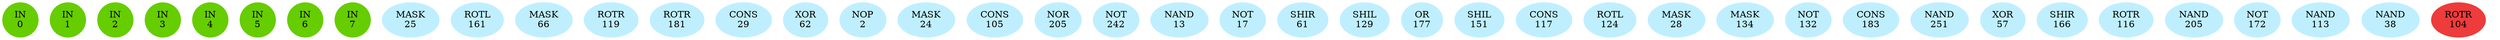 graph EACircuit {
rankdir=BT;
ranksep=0.75;
ordering=out;
splines=polyline;
node [style=filled, color=lightblue2];

{ rank=same;
node [color=chartreuse3];
"-1_0"[label="IN\n0"];
node [color=chartreuse3];
"-1_1"[label="IN\n1"];
node [color=chartreuse3];
"-1_2"[label="IN\n2"];
node [color=chartreuse3];
"-1_3"[label="IN\n3"];
node [color=chartreuse3];
"-1_4"[label="IN\n4"];
node [color=chartreuse3];
"-1_5"[label="IN\n5"];
node [color=chartreuse3];
"-1_6"[label="IN\n6"];
node [color=chartreuse3];
"-1_7"[label="IN\n7"];
}
{ rank=same;
node [color=lightblue1];
"0_0"[label="MASK\n25"];
node [color=lightblue1];
"0_1"[label="ROTL\n161"];
node [color=lightblue1];
"0_2"[label="MASK\n66"];
node [color=lightblue1];
"0_3"[label="ROTR\n119"];
node [color=lightblue1];
"0_4"[label="ROTR\n181"];
node [color=lightblue1];
"0_5"[label="CONS\n29"];
node [color=lightblue1];
"0_6"[label="XOR\n62"];
node [color=lightblue1];
"0_7"[label="NOP\n2"];
}
{ rank=same;
node [color=lightblue1];
"1_0"[label="MASK\n24"];
node [color=lightblue1];
"1_1"[label="CONS\n105"];
node [color=lightblue1];
"1_2"[label="NOR\n205"];
node [color=lightblue1];
"1_3"[label="NOT\n242"];
node [color=lightblue1];
"1_4"[label="NAND\n13"];
node [color=lightblue1];
"1_5"[label="NOT\n17"];
node [color=lightblue1];
"1_6"[label="SHIR\n61"];
node [color=lightblue1];
"1_7"[label="SHIL\n129"];
}
{ rank=same;
node [color=lightblue1];
"2_0"[label="OR\n177"];
node [color=lightblue1];
"2_1"[label="SHIL\n151"];
node [color=lightblue1];
"2_2"[label="CONS\n117"];
node [color=lightblue1];
"2_3"[label="ROTL\n124"];
node [color=lightblue1];
"2_4"[label="MASK\n28"];
node [color=lightblue1];
"2_5"[label="MASK\n134"];
node [color=lightblue1];
"2_6"[label="NOT\n132"];
node [color=lightblue1];
"2_7"[label="CONS\n183"];
}
{ rank=same;
node [color=lightblue1];
"3_0"[label="NAND\n251"];
node [color=lightblue1];
"3_1"[label="XOR\n57"];
node [color=lightblue1];
"3_2"[label="SHIR\n166"];
node [color=lightblue1];
"3_3"[label="ROTR\n116"];
node [color=lightblue1];
"3_4"[label="NAND\n205"];
node [color=lightblue1];
"3_5"[label="NOT\n172"];
node [color=lightblue1];
"3_6"[label="NAND\n113"];
node [color=lightblue1];
"3_7"[label="NAND\n38"];
}
{ rank=same;
node [color=brown2];
"4_0"[label="ROTR\n104"];
}
edge[style=invis];
"-1_0" -- "-1_1" -- "-1_2" -- "-1_3" -- "-1_4" -- "-1_5" -- "-1_6" -- "-1_7";
"0_0" -- "0_1" -- "0_2" -- "0_3" -- "0_4" -- "0_5" -- "0_6" -- "0_7";
"1_0" -- "1_1" -- "1_2" -- "1_3" -- "1_4" -- "1_5" -- "1_6" -- "1_7";
"2_0" -- "2_1" -- "2_2" -- "2_3" -- "2_4" -- "2_5" -- "2_6" -- "2_7";
"3_0" -- "3_1" -- "3_2" -- "3_3" -- "3_4" -- "3_5" -- "3_6" -- "3_7";
"4_0" -- "4_0";
edge[style=solid];
}